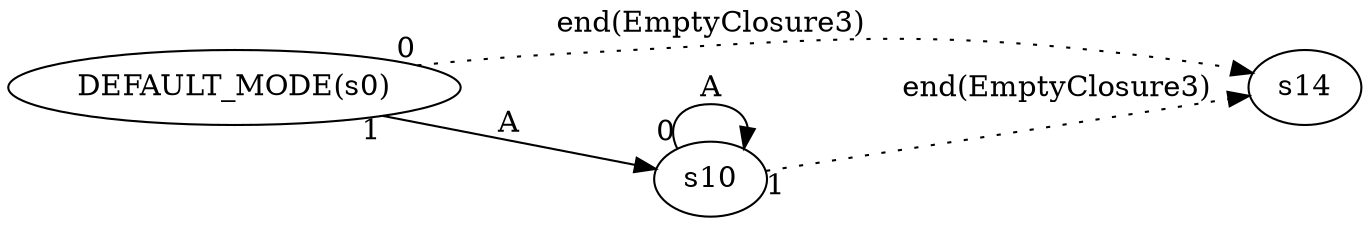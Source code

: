digraph ATN {
  rankdir=LR;

  "DEFAULT_MODE(s0)" -> s14 [label="end(EmptyClosure3)" taillabel=0 style=dotted]
  "DEFAULT_MODE(s0)" -> s10 [label=A taillabel=1]
  s10 -> s10 [label=A taillabel=0]
  s10 -> s14 [label="end(EmptyClosure3)" taillabel=1 style=dotted]
}